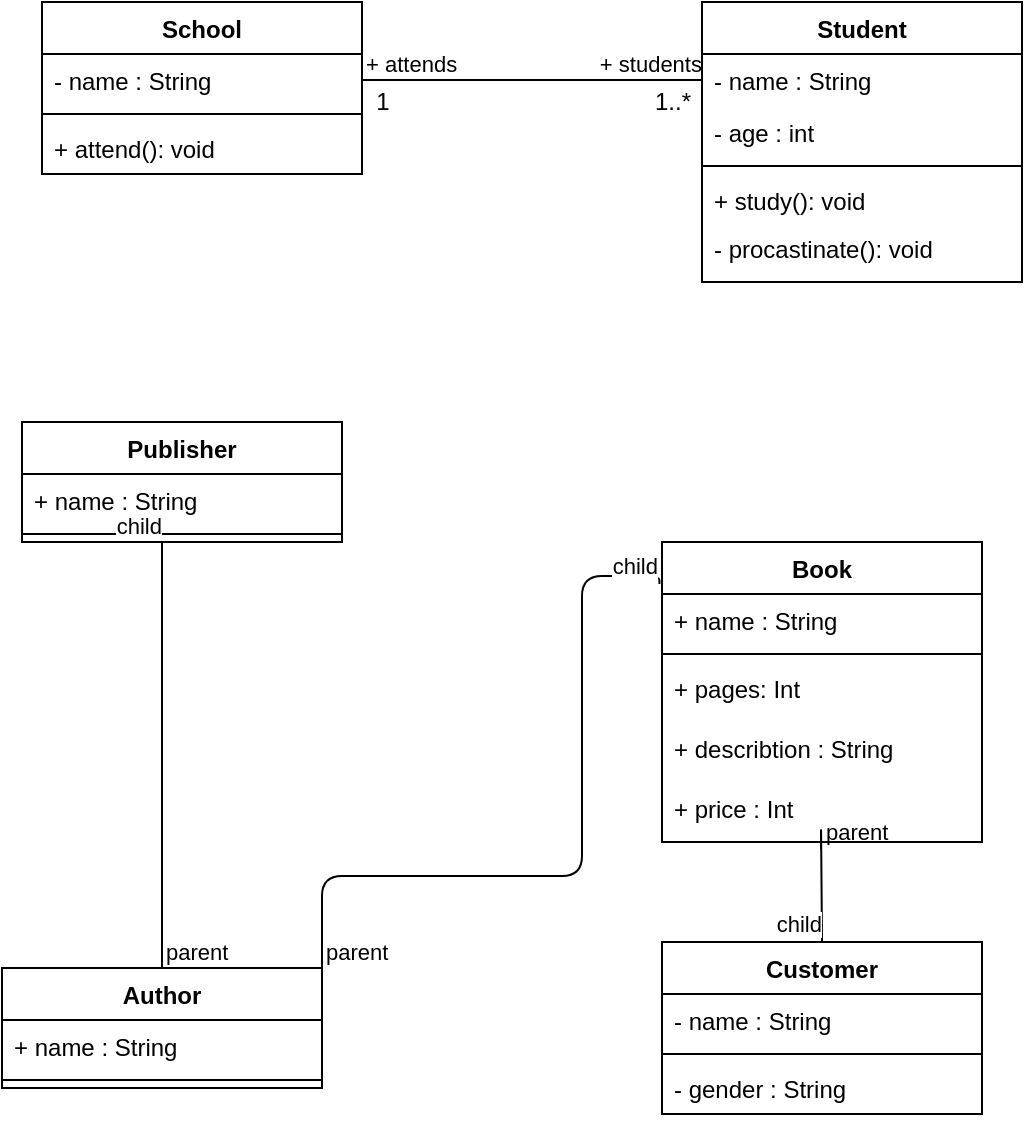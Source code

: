 <mxfile version="13.6.6" type="github">
  <diagram id="YN2WPWSgnBQ95o5Tqr2F" name="Page-1">
    <mxGraphModel dx="1038" dy="548" grid="1" gridSize="10" guides="1" tooltips="1" connect="1" arrows="1" fold="1" page="1" pageScale="1" pageWidth="827" pageHeight="1169" math="0" shadow="0">
      <root>
        <mxCell id="0" />
        <mxCell id="1" parent="0" />
        <mxCell id="WavvKe4zRhyl7Ri4G8ku-26" value="Publisher" style="swimlane;fontStyle=1;align=center;verticalAlign=top;childLayout=stackLayout;horizontal=1;startSize=26;horizontalStack=0;resizeParent=1;resizeParentMax=0;resizeLast=0;collapsible=1;marginBottom=0;" vertex="1" parent="1">
          <mxGeometry x="120" y="210" width="160" height="60" as="geometry" />
        </mxCell>
        <mxCell id="WavvKe4zRhyl7Ri4G8ku-27" value="+ name : String" style="text;strokeColor=none;fillColor=none;align=left;verticalAlign=top;spacingLeft=4;spacingRight=4;overflow=hidden;rotatable=0;points=[[0,0.5],[1,0.5]];portConstraint=eastwest;" vertex="1" parent="WavvKe4zRhyl7Ri4G8ku-26">
          <mxGeometry y="26" width="160" height="26" as="geometry" />
        </mxCell>
        <mxCell id="WavvKe4zRhyl7Ri4G8ku-28" value="" style="line;strokeWidth=1;fillColor=none;align=left;verticalAlign=middle;spacingTop=-1;spacingLeft=3;spacingRight=3;rotatable=0;labelPosition=right;points=[];portConstraint=eastwest;" vertex="1" parent="WavvKe4zRhyl7Ri4G8ku-26">
          <mxGeometry y="52" width="160" height="8" as="geometry" />
        </mxCell>
        <mxCell id="WavvKe4zRhyl7Ri4G8ku-13" value="" style="endArrow=none;html=1;edgeStyle=orthogonalEdgeStyle;exitX=1;exitY=0.5;exitDx=0;exitDy=0;entryX=0;entryY=0.5;entryDx=0;entryDy=0;" edge="1" parent="1" source="WavvKe4zRhyl7Ri4G8ku-2" target="WavvKe4zRhyl7Ri4G8ku-6">
          <mxGeometry relative="1" as="geometry">
            <mxPoint x="300" y="100" as="sourcePoint" />
            <mxPoint x="420" y="99" as="targetPoint" />
          </mxGeometry>
        </mxCell>
        <mxCell id="WavvKe4zRhyl7Ri4G8ku-14" value="+ attends" style="edgeLabel;resizable=0;html=1;align=left;verticalAlign=bottom;" connectable="0" vertex="1" parent="WavvKe4zRhyl7Ri4G8ku-13">
          <mxGeometry x="-1" relative="1" as="geometry" />
        </mxCell>
        <mxCell id="WavvKe4zRhyl7Ri4G8ku-15" value="+ students" style="edgeLabel;resizable=0;html=1;align=right;verticalAlign=bottom;" connectable="0" vertex="1" parent="WavvKe4zRhyl7Ri4G8ku-13">
          <mxGeometry x="1" relative="1" as="geometry" />
        </mxCell>
        <mxCell id="WavvKe4zRhyl7Ri4G8ku-16" value="1" style="text;html=1;align=center;verticalAlign=middle;resizable=0;points=[];autosize=1;" vertex="1" parent="1">
          <mxGeometry x="290" y="40" width="20" height="20" as="geometry" />
        </mxCell>
        <mxCell id="WavvKe4zRhyl7Ri4G8ku-17" value="1..*" style="text;html=1;align=center;verticalAlign=middle;resizable=0;points=[];autosize=1;" vertex="1" parent="1">
          <mxGeometry x="430" y="40" width="30" height="20" as="geometry" />
        </mxCell>
        <mxCell id="WavvKe4zRhyl7Ri4G8ku-30" value="Customer&#xa;" style="swimlane;fontStyle=1;align=center;verticalAlign=top;childLayout=stackLayout;horizontal=1;startSize=26;horizontalStack=0;resizeParent=1;resizeParentMax=0;resizeLast=0;collapsible=1;marginBottom=0;" vertex="1" parent="1">
          <mxGeometry x="440" y="470" width="160" height="86" as="geometry" />
        </mxCell>
        <mxCell id="WavvKe4zRhyl7Ri4G8ku-31" value="- name : String" style="text;strokeColor=none;fillColor=none;align=left;verticalAlign=top;spacingLeft=4;spacingRight=4;overflow=hidden;rotatable=0;points=[[0,0.5],[1,0.5]];portConstraint=eastwest;" vertex="1" parent="WavvKe4zRhyl7Ri4G8ku-30">
          <mxGeometry y="26" width="160" height="26" as="geometry" />
        </mxCell>
        <mxCell id="WavvKe4zRhyl7Ri4G8ku-32" value="" style="line;strokeWidth=1;fillColor=none;align=left;verticalAlign=middle;spacingTop=-1;spacingLeft=3;spacingRight=3;rotatable=0;labelPosition=right;points=[];portConstraint=eastwest;" vertex="1" parent="WavvKe4zRhyl7Ri4G8ku-30">
          <mxGeometry y="52" width="160" height="8" as="geometry" />
        </mxCell>
        <mxCell id="WavvKe4zRhyl7Ri4G8ku-33" value="- gender : String" style="text;strokeColor=none;fillColor=none;align=left;verticalAlign=top;spacingLeft=4;spacingRight=4;overflow=hidden;rotatable=0;points=[[0,0.5],[1,0.5]];portConstraint=eastwest;" vertex="1" parent="WavvKe4zRhyl7Ri4G8ku-30">
          <mxGeometry y="60" width="160" height="26" as="geometry" />
        </mxCell>
        <mxCell id="WavvKe4zRhyl7Ri4G8ku-36" value="" style="endArrow=none;html=1;edgeStyle=orthogonalEdgeStyle;entryX=-0.008;entryY=0.14;entryDx=0;entryDy=0;entryPerimeter=0;exitX=1;exitY=0;exitDx=0;exitDy=0;" edge="1" parent="1" source="WavvKe4zRhyl7Ri4G8ku-18" target="WavvKe4zRhyl7Ri4G8ku-22">
          <mxGeometry relative="1" as="geometry">
            <mxPoint x="280" y="350" as="sourcePoint" />
            <mxPoint x="440" y="350" as="targetPoint" />
            <Array as="points">
              <mxPoint x="270" y="437" />
              <mxPoint x="400" y="437" />
              <mxPoint x="400" y="287" />
            </Array>
          </mxGeometry>
        </mxCell>
        <mxCell id="WavvKe4zRhyl7Ri4G8ku-37" value="parent" style="edgeLabel;resizable=0;html=1;align=left;verticalAlign=bottom;" connectable="0" vertex="1" parent="WavvKe4zRhyl7Ri4G8ku-36">
          <mxGeometry x="-1" relative="1" as="geometry" />
        </mxCell>
        <mxCell id="WavvKe4zRhyl7Ri4G8ku-38" value="child" style="edgeLabel;resizable=0;html=1;align=right;verticalAlign=bottom;" connectable="0" vertex="1" parent="WavvKe4zRhyl7Ri4G8ku-36">
          <mxGeometry x="1" relative="1" as="geometry" />
        </mxCell>
        <mxCell id="WavvKe4zRhyl7Ri4G8ku-43" value="" style="endArrow=none;html=1;edgeStyle=orthogonalEdgeStyle;exitX=0.5;exitY=0;exitDx=0;exitDy=0;" edge="1" parent="1" source="WavvKe4zRhyl7Ri4G8ku-18">
          <mxGeometry relative="1" as="geometry">
            <mxPoint x="120" y="320" as="sourcePoint" />
            <mxPoint x="190" y="270" as="targetPoint" />
            <Array as="points">
              <mxPoint x="190" y="270" />
            </Array>
          </mxGeometry>
        </mxCell>
        <mxCell id="WavvKe4zRhyl7Ri4G8ku-44" value="parent" style="edgeLabel;resizable=0;html=1;align=left;verticalAlign=bottom;" connectable="0" vertex="1" parent="WavvKe4zRhyl7Ri4G8ku-43">
          <mxGeometry x="-1" relative="1" as="geometry" />
        </mxCell>
        <mxCell id="WavvKe4zRhyl7Ri4G8ku-45" value="child" style="edgeLabel;resizable=0;html=1;align=right;verticalAlign=bottom;" connectable="0" vertex="1" parent="WavvKe4zRhyl7Ri4G8ku-43">
          <mxGeometry x="1" relative="1" as="geometry" />
        </mxCell>
        <mxCell id="WavvKe4zRhyl7Ri4G8ku-46" value="" style="endArrow=none;html=1;edgeStyle=orthogonalEdgeStyle;entryX=0.5;entryY=0;entryDx=0;entryDy=0;exitX=0.497;exitY=1.06;exitDx=0;exitDy=0;exitPerimeter=0;" edge="1" parent="1" source="WavvKe4zRhyl7Ri4G8ku-35" target="WavvKe4zRhyl7Ri4G8ku-30">
          <mxGeometry relative="1" as="geometry">
            <mxPoint x="520" y="443" as="sourcePoint" />
            <mxPoint x="490" y="470" as="targetPoint" />
            <Array as="points">
              <mxPoint x="520" y="410" />
              <mxPoint x="520" y="410" />
            </Array>
          </mxGeometry>
        </mxCell>
        <mxCell id="WavvKe4zRhyl7Ri4G8ku-47" value="parent" style="edgeLabel;resizable=0;html=1;align=left;verticalAlign=bottom;" connectable="0" vertex="1" parent="WavvKe4zRhyl7Ri4G8ku-46">
          <mxGeometry x="-1" relative="1" as="geometry" />
        </mxCell>
        <mxCell id="WavvKe4zRhyl7Ri4G8ku-48" value="child" style="edgeLabel;resizable=0;html=1;align=right;verticalAlign=bottom;" connectable="0" vertex="1" parent="WavvKe4zRhyl7Ri4G8ku-46">
          <mxGeometry x="1" relative="1" as="geometry" />
        </mxCell>
        <mxCell id="WavvKe4zRhyl7Ri4G8ku-22" value="Book" style="swimlane;fontStyle=1;align=center;verticalAlign=top;childLayout=stackLayout;horizontal=1;startSize=26;horizontalStack=0;resizeParent=1;resizeParentMax=0;resizeLast=0;collapsible=1;marginBottom=0;" vertex="1" parent="1">
          <mxGeometry x="440" y="270" width="160" height="150" as="geometry" />
        </mxCell>
        <mxCell id="WavvKe4zRhyl7Ri4G8ku-23" value="+ name : String" style="text;strokeColor=none;fillColor=none;align=left;verticalAlign=top;spacingLeft=4;spacingRight=4;overflow=hidden;rotatable=0;points=[[0,0.5],[1,0.5]];portConstraint=eastwest;" vertex="1" parent="WavvKe4zRhyl7Ri4G8ku-22">
          <mxGeometry y="26" width="160" height="26" as="geometry" />
        </mxCell>
        <mxCell id="WavvKe4zRhyl7Ri4G8ku-24" value="" style="line;strokeWidth=1;fillColor=none;align=left;verticalAlign=middle;spacingTop=-1;spacingLeft=3;spacingRight=3;rotatable=0;labelPosition=right;points=[];portConstraint=eastwest;" vertex="1" parent="WavvKe4zRhyl7Ri4G8ku-22">
          <mxGeometry y="52" width="160" height="8" as="geometry" />
        </mxCell>
        <mxCell id="WavvKe4zRhyl7Ri4G8ku-25" value="+ pages: Int" style="text;strokeColor=none;fillColor=none;align=left;verticalAlign=top;spacingLeft=4;spacingRight=4;overflow=hidden;rotatable=0;points=[[0,0.5],[1,0.5]];portConstraint=eastwest;" vertex="1" parent="WavvKe4zRhyl7Ri4G8ku-22">
          <mxGeometry y="60" width="160" height="30" as="geometry" />
        </mxCell>
        <mxCell id="WavvKe4zRhyl7Ri4G8ku-35" value="+ describtion : String" style="text;strokeColor=none;fillColor=none;align=left;verticalAlign=top;spacingLeft=4;spacingRight=4;overflow=hidden;rotatable=0;points=[[0,0.5],[1,0.5]];portConstraint=eastwest;" vertex="1" parent="WavvKe4zRhyl7Ri4G8ku-22">
          <mxGeometry y="90" width="160" height="60" as="geometry" />
        </mxCell>
        <mxCell id="WavvKe4zRhyl7Ri4G8ku-5" value="Student" style="swimlane;fontStyle=1;align=center;verticalAlign=top;childLayout=stackLayout;horizontal=1;startSize=26;horizontalStack=0;resizeParent=1;resizeParentMax=0;resizeLast=0;collapsible=1;marginBottom=0;" vertex="1" parent="1">
          <mxGeometry x="460" width="160" height="140" as="geometry" />
        </mxCell>
        <mxCell id="WavvKe4zRhyl7Ri4G8ku-6" value="- name : String" style="text;strokeColor=none;fillColor=none;align=left;verticalAlign=top;spacingLeft=4;spacingRight=4;overflow=hidden;rotatable=0;points=[[0,0.5],[1,0.5]];portConstraint=eastwest;" vertex="1" parent="WavvKe4zRhyl7Ri4G8ku-5">
          <mxGeometry y="26" width="160" height="26" as="geometry" />
        </mxCell>
        <mxCell id="WavvKe4zRhyl7Ri4G8ku-9" value="- age : int" style="text;strokeColor=none;fillColor=none;align=left;verticalAlign=top;spacingLeft=4;spacingRight=4;overflow=hidden;rotatable=0;points=[[0,0.5],[1,0.5]];portConstraint=eastwest;" vertex="1" parent="WavvKe4zRhyl7Ri4G8ku-5">
          <mxGeometry y="52" width="160" height="26" as="geometry" />
        </mxCell>
        <mxCell id="WavvKe4zRhyl7Ri4G8ku-7" value="" style="line;strokeWidth=1;fillColor=none;align=left;verticalAlign=middle;spacingTop=-1;spacingLeft=3;spacingRight=3;rotatable=0;labelPosition=right;points=[];portConstraint=eastwest;" vertex="1" parent="WavvKe4zRhyl7Ri4G8ku-5">
          <mxGeometry y="78" width="160" height="8" as="geometry" />
        </mxCell>
        <mxCell id="WavvKe4zRhyl7Ri4G8ku-8" value="+ study(): void" style="text;strokeColor=none;fillColor=none;align=left;verticalAlign=top;spacingLeft=4;spacingRight=4;overflow=hidden;rotatable=0;points=[[0,0.5],[1,0.5]];portConstraint=eastwest;" vertex="1" parent="WavvKe4zRhyl7Ri4G8ku-5">
          <mxGeometry y="86" width="160" height="24" as="geometry" />
        </mxCell>
        <mxCell id="WavvKe4zRhyl7Ri4G8ku-10" value="- procastinate(): void" style="text;strokeColor=none;fillColor=none;align=left;verticalAlign=top;spacingLeft=4;spacingRight=4;overflow=hidden;rotatable=0;points=[[0,0.5],[1,0.5]];portConstraint=eastwest;" vertex="1" parent="WavvKe4zRhyl7Ri4G8ku-5">
          <mxGeometry y="110" width="160" height="30" as="geometry" />
        </mxCell>
        <mxCell id="WavvKe4zRhyl7Ri4G8ku-1" value="School" style="swimlane;fontStyle=1;align=center;verticalAlign=top;childLayout=stackLayout;horizontal=1;startSize=26;horizontalStack=0;resizeParent=1;resizeParentMax=0;resizeLast=0;collapsible=1;marginBottom=0;" vertex="1" parent="1">
          <mxGeometry x="130" width="160" height="86" as="geometry" />
        </mxCell>
        <mxCell id="WavvKe4zRhyl7Ri4G8ku-2" value="- name : String" style="text;strokeColor=none;fillColor=none;align=left;verticalAlign=top;spacingLeft=4;spacingRight=4;overflow=hidden;rotatable=0;points=[[0,0.5],[1,0.5]];portConstraint=eastwest;" vertex="1" parent="WavvKe4zRhyl7Ri4G8ku-1">
          <mxGeometry y="26" width="160" height="26" as="geometry" />
        </mxCell>
        <mxCell id="WavvKe4zRhyl7Ri4G8ku-3" value="" style="line;strokeWidth=1;fillColor=none;align=left;verticalAlign=middle;spacingTop=-1;spacingLeft=3;spacingRight=3;rotatable=0;labelPosition=right;points=[];portConstraint=eastwest;" vertex="1" parent="WavvKe4zRhyl7Ri4G8ku-1">
          <mxGeometry y="52" width="160" height="8" as="geometry" />
        </mxCell>
        <mxCell id="WavvKe4zRhyl7Ri4G8ku-4" value="+ attend(): void" style="text;strokeColor=none;fillColor=none;align=left;verticalAlign=top;spacingLeft=4;spacingRight=4;overflow=hidden;rotatable=0;points=[[0,0.5],[1,0.5]];portConstraint=eastwest;" vertex="1" parent="WavvKe4zRhyl7Ri4G8ku-1">
          <mxGeometry y="60" width="160" height="26" as="geometry" />
        </mxCell>
        <mxCell id="WavvKe4zRhyl7Ri4G8ku-18" value="Author" style="swimlane;fontStyle=1;align=center;verticalAlign=top;childLayout=stackLayout;horizontal=1;startSize=26;horizontalStack=0;resizeParent=1;resizeParentMax=0;resizeLast=0;collapsible=1;marginBottom=0;" vertex="1" parent="1">
          <mxGeometry x="110" y="483" width="160" height="60" as="geometry" />
        </mxCell>
        <mxCell id="WavvKe4zRhyl7Ri4G8ku-19" value="+ name : String" style="text;strokeColor=none;fillColor=none;align=left;verticalAlign=top;spacingLeft=4;spacingRight=4;overflow=hidden;rotatable=0;points=[[0,0.5],[1,0.5]];portConstraint=eastwest;" vertex="1" parent="WavvKe4zRhyl7Ri4G8ku-18">
          <mxGeometry y="26" width="160" height="26" as="geometry" />
        </mxCell>
        <mxCell id="WavvKe4zRhyl7Ri4G8ku-20" value="" style="line;strokeWidth=1;fillColor=none;align=left;verticalAlign=middle;spacingTop=-1;spacingLeft=3;spacingRight=3;rotatable=0;labelPosition=right;points=[];portConstraint=eastwest;" vertex="1" parent="WavvKe4zRhyl7Ri4G8ku-18">
          <mxGeometry y="52" width="160" height="8" as="geometry" />
        </mxCell>
        <mxCell id="WavvKe4zRhyl7Ri4G8ku-49" value="+ price : Int" style="text;strokeColor=none;fillColor=none;align=left;verticalAlign=top;spacingLeft=4;spacingRight=4;overflow=hidden;rotatable=0;points=[[0,0.5],[1,0.5]];portConstraint=eastwest;" vertex="1" parent="1">
          <mxGeometry x="440" y="390" width="100" height="26" as="geometry" />
        </mxCell>
      </root>
    </mxGraphModel>
  </diagram>
</mxfile>
